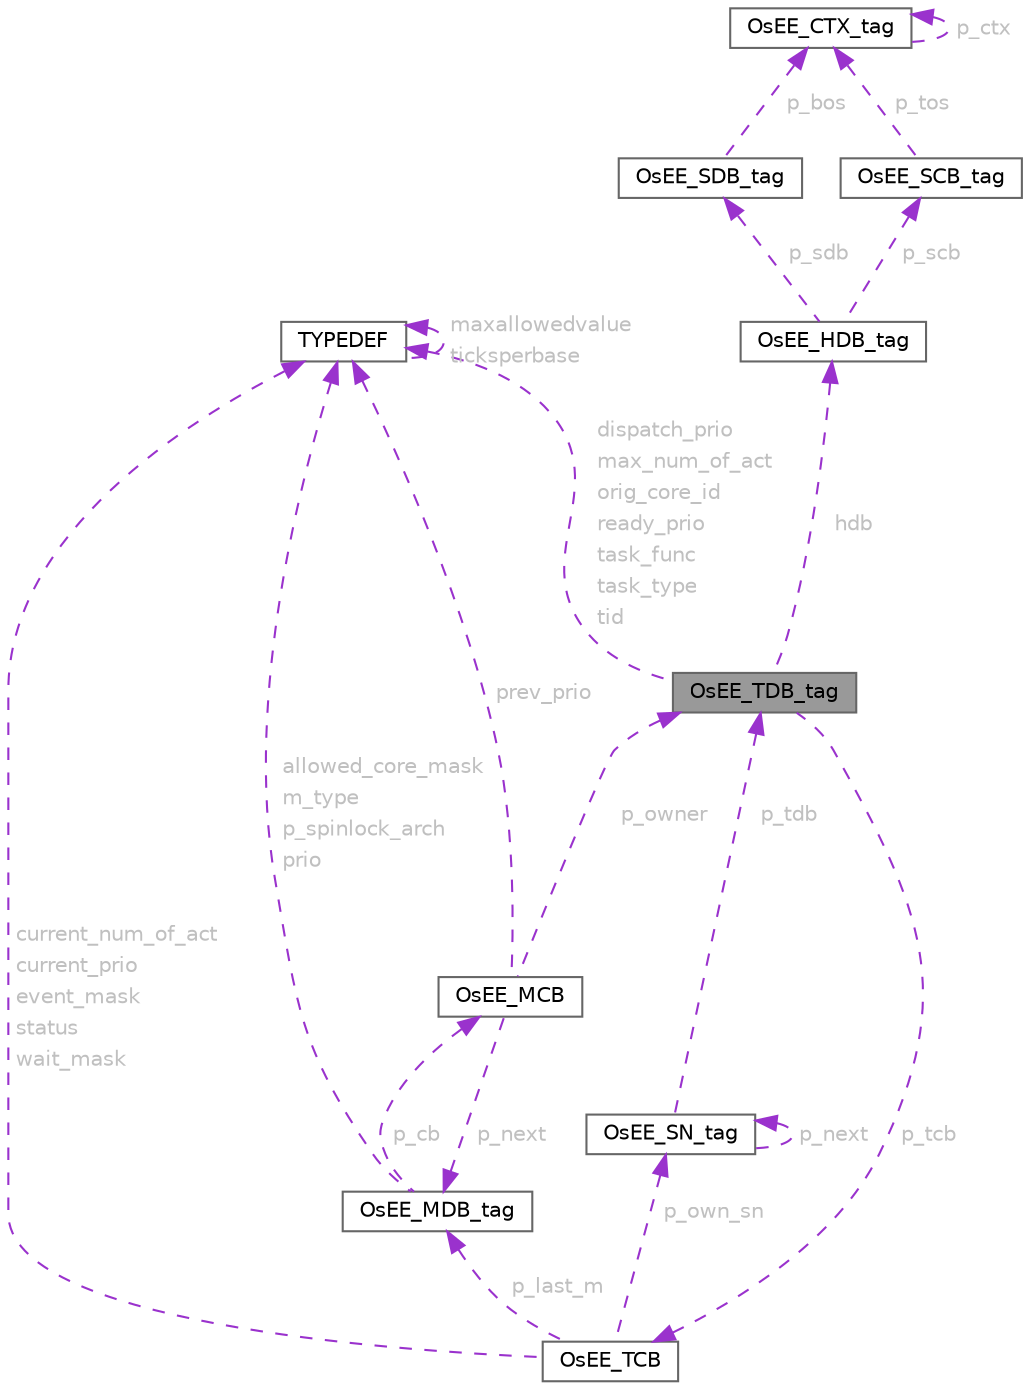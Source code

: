 digraph "OsEE_TDB_tag"
{
 // LATEX_PDF_SIZE
  bgcolor="transparent";
  edge [fontname=Helvetica,fontsize=10,labelfontname=Helvetica,labelfontsize=10];
  node [fontname=Helvetica,fontsize=10,shape=box,height=0.2,width=0.4];
  Node1 [id="Node000001",label="OsEE_TDB_tag",height=0.2,width=0.4,color="gray40", fillcolor="grey60", style="filled", fontcolor="black",tooltip="The Task Descriptor Block."];
  Node2 -> Node1 [id="edge1_Node000001_Node000002",dir="back",color="darkorchid3",style="dashed",tooltip=" ",label=<<TABLE CELLBORDER="0" BORDER="0"><TR><TD VALIGN="top" ALIGN="LEFT" CELLPADDING="1" CELLSPACING="0">hdb</TD></TR>
</TABLE>> ,fontcolor="grey" ];
  Node2 [id="Node000002",label="OsEE_HDB_tag",height=0.2,width=0.4,color="gray40", fillcolor="white", style="filled",URL="$structOsEE__HDB__tag.html",tooltip="HAL (Task) Descriptor block."];
  Node3 -> Node2 [id="edge2_Node000002_Node000003",dir="back",color="darkorchid3",style="dashed",tooltip=" ",label=<<TABLE CELLBORDER="0" BORDER="0"><TR><TD VALIGN="top" ALIGN="LEFT" CELLPADDING="1" CELLSPACING="0">p_sdb</TD></TR>
</TABLE>> ,fontcolor="grey" ];
  Node3 [id="Node000003",label="OsEE_SDB_tag",height=0.2,width=0.4,color="gray40", fillcolor="white", style="filled",URL="$structOsEE__SDB__tag.html",tooltip="Stack Descriptor Block."];
  Node4 -> Node3 [id="edge3_Node000003_Node000004",dir="back",color="darkorchid3",style="dashed",tooltip=" ",label=<<TABLE CELLBORDER="0" BORDER="0"><TR><TD VALIGN="top" ALIGN="LEFT" CELLPADDING="1" CELLSPACING="0">p_bos</TD></TR>
</TABLE>> ,fontcolor="grey" ];
  Node4 [id="Node000004",label="OsEE_CTX_tag",height=0.2,width=0.4,color="gray40", fillcolor="white", style="filled",URL="$structOsEE__CTX__tag.html",tooltip="Context block, storing register values."];
  Node4 -> Node4 [id="edge4_Node000004_Node000004",dir="back",color="darkorchid3",style="dashed",tooltip=" ",label=<<TABLE CELLBORDER="0" BORDER="0"><TR><TD VALIGN="top" ALIGN="LEFT" CELLPADDING="1" CELLSPACING="0">p_ctx</TD></TR>
</TABLE>> ,fontcolor="grey" ];
  Node5 -> Node2 [id="edge5_Node000002_Node000005",dir="back",color="darkorchid3",style="dashed",tooltip=" ",label=<<TABLE CELLBORDER="0" BORDER="0"><TR><TD VALIGN="top" ALIGN="LEFT" CELLPADDING="1" CELLSPACING="0">p_scb</TD></TR>
</TABLE>> ,fontcolor="grey" ];
  Node5 [id="Node000005",label="OsEE_SCB_tag",height=0.2,width=0.4,color="gray40", fillcolor="white", style="filled",URL="$structOsEE__SCB__tag.html",tooltip="Stack Control Block: contains runtime information about the stack."];
  Node4 -> Node5 [id="edge6_Node000005_Node000004",dir="back",color="darkorchid3",style="dashed",tooltip=" ",label=<<TABLE CELLBORDER="0" BORDER="0"><TR><TD VALIGN="top" ALIGN="LEFT" CELLPADDING="1" CELLSPACING="0">p_tos</TD></TR>
</TABLE>> ,fontcolor="grey" ];
  Node6 -> Node1 [id="edge7_Node000001_Node000006",dir="back",color="darkorchid3",style="dashed",tooltip=" ",label=<<TABLE CELLBORDER="0" BORDER="0"><TR><TD VALIGN="top" ALIGN="LEFT" CELLPADDING="1" CELLSPACING="0">p_tcb</TD></TR>
</TABLE>> ,fontcolor="grey" ];
  Node6 [id="Node000006",label="OsEE_TCB",height=0.2,width=0.4,color="gray40", fillcolor="white", style="filled",URL="$structOsEE__TCB.html",tooltip="The Task Control Block."];
  Node7 -> Node6 [id="edge8_Node000006_Node000007",dir="back",color="darkorchid3",style="dashed",tooltip=" ",label=<<TABLE CELLBORDER="0" BORDER="0"><TR><TD VALIGN="top" ALIGN="LEFT" CELLPADDING="1" CELLSPACING="0">current_num_of_act</TD></TR>
<TR><TD VALIGN="top" ALIGN="LEFT" CELLPADDING="1" CELLSPACING="0">current_prio</TD></TR>
<TR><TD VALIGN="top" ALIGN="LEFT" CELLPADDING="1" CELLSPACING="0">event_mask</TD></TR>
<TR><TD VALIGN="top" ALIGN="LEFT" CELLPADDING="1" CELLSPACING="0">status</TD></TR>
<TR><TD VALIGN="top" ALIGN="LEFT" CELLPADDING="1" CELLSPACING="0">wait_mask</TD></TR>
</TABLE>> ,fontcolor="grey" ];
  Node7 [id="Node000007",label="TYPEDEF",height=0.2,width=0.4,color="gray40", fillcolor="white", style="filled",URL="$structTYPEDEF.html",tooltip="The AlarmBaseType stores information about a counter."];
  Node7 -> Node7 [id="edge9_Node000007_Node000007",dir="back",color="darkorchid3",style="dashed",tooltip=" ",label=<<TABLE CELLBORDER="0" BORDER="0"><TR><TD VALIGN="top" ALIGN="LEFT" CELLPADDING="1" CELLSPACING="0">maxallowedvalue</TD></TR>
<TR><TD VALIGN="top" ALIGN="LEFT" CELLPADDING="1" CELLSPACING="0">ticksperbase</TD></TR>
</TABLE>> ,fontcolor="grey" ];
  Node8 -> Node6 [id="edge10_Node000006_Node000008",dir="back",color="darkorchid3",style="dashed",tooltip=" ",label=<<TABLE CELLBORDER="0" BORDER="0"><TR><TD VALIGN="top" ALIGN="LEFT" CELLPADDING="1" CELLSPACING="0">p_last_m</TD></TR>
</TABLE>> ,fontcolor="grey" ];
  Node8 [id="Node000008",label="OsEE_MDB_tag",height=0.2,width=0.4,color="gray40", fillcolor="white", style="filled",URL="$structOsEE__MDB__tag.html",tooltip="Mutual exclusion descriptor block."];
  Node9 -> Node8 [id="edge11_Node000008_Node000009",dir="back",color="darkorchid3",style="dashed",tooltip=" ",label=<<TABLE CELLBORDER="0" BORDER="0"><TR><TD VALIGN="top" ALIGN="LEFT" CELLPADDING="1" CELLSPACING="0">p_cb</TD></TR>
</TABLE>> ,fontcolor="grey" ];
  Node9 [id="Node000009",label="OsEE_MCB",height=0.2,width=0.4,color="gray40", fillcolor="white", style="filled",URL="$structOsEE__MCB.html",tooltip="Mutual exclusion control block."];
  Node8 -> Node9 [id="edge12_Node000009_Node000008",dir="back",color="darkorchid3",style="dashed",tooltip=" ",label=<<TABLE CELLBORDER="0" BORDER="0"><TR><TD VALIGN="top" ALIGN="LEFT" CELLPADDING="1" CELLSPACING="0">p_next</TD></TR>
</TABLE>> ,fontcolor="grey" ];
  Node7 -> Node9 [id="edge13_Node000009_Node000007",dir="back",color="darkorchid3",style="dashed",tooltip=" ",label=<<TABLE CELLBORDER="0" BORDER="0"><TR><TD VALIGN="top" ALIGN="LEFT" CELLPADDING="1" CELLSPACING="0">prev_prio</TD></TR>
</TABLE>> ,fontcolor="grey" ];
  Node1 -> Node9 [id="edge14_Node000009_Node000001",dir="back",color="darkorchid3",style="dashed",tooltip=" ",label=<<TABLE CELLBORDER="0" BORDER="0"><TR><TD VALIGN="top" ALIGN="LEFT" CELLPADDING="1" CELLSPACING="0">p_owner</TD></TR>
</TABLE>> ,fontcolor="grey" ];
  Node7 -> Node8 [id="edge15_Node000008_Node000007",dir="back",color="darkorchid3",style="dashed",tooltip=" ",label=<<TABLE CELLBORDER="0" BORDER="0"><TR><TD VALIGN="top" ALIGN="LEFT" CELLPADDING="1" CELLSPACING="0">allowed_core_mask</TD></TR>
<TR><TD VALIGN="top" ALIGN="LEFT" CELLPADDING="1" CELLSPACING="0">m_type</TD></TR>
<TR><TD VALIGN="top" ALIGN="LEFT" CELLPADDING="1" CELLSPACING="0">p_spinlock_arch</TD></TR>
<TR><TD VALIGN="top" ALIGN="LEFT" CELLPADDING="1" CELLSPACING="0">prio</TD></TR>
</TABLE>> ,fontcolor="grey" ];
  Node10 -> Node6 [id="edge16_Node000006_Node000010",dir="back",color="darkorchid3",style="dashed",tooltip=" ",label=<<TABLE CELLBORDER="0" BORDER="0"><TR><TD VALIGN="top" ALIGN="LEFT" CELLPADDING="1" CELLSPACING="0">p_own_sn</TD></TR>
</TABLE>> ,fontcolor="grey" ];
  Node10 [id="Node000010",label="OsEE_SN_tag",height=0.2,width=0.4,color="gray40", fillcolor="white", style="filled",URL="$structOsEE__SN__tag.html",tooltip="Scheduler node data structure."];
  Node10 -> Node10 [id="edge17_Node000010_Node000010",dir="back",color="darkorchid3",style="dashed",tooltip=" ",label=<<TABLE CELLBORDER="0" BORDER="0"><TR><TD VALIGN="top" ALIGN="LEFT" CELLPADDING="1" CELLSPACING="0">p_next</TD></TR>
</TABLE>> ,fontcolor="grey" ];
  Node1 -> Node10 [id="edge18_Node000010_Node000001",dir="back",color="darkorchid3",style="dashed",tooltip=" ",label=<<TABLE CELLBORDER="0" BORDER="0"><TR><TD VALIGN="top" ALIGN="LEFT" CELLPADDING="1" CELLSPACING="0">p_tdb</TD></TR>
</TABLE>> ,fontcolor="grey" ];
  Node7 -> Node1 [id="edge19_Node000001_Node000007",dir="back",color="darkorchid3",style="dashed",tooltip=" ",label=<<TABLE CELLBORDER="0" BORDER="0"><TR><TD VALIGN="top" ALIGN="LEFT" CELLPADDING="1" CELLSPACING="0">dispatch_prio</TD></TR>
<TR><TD VALIGN="top" ALIGN="LEFT" CELLPADDING="1" CELLSPACING="0">max_num_of_act</TD></TR>
<TR><TD VALIGN="top" ALIGN="LEFT" CELLPADDING="1" CELLSPACING="0">orig_core_id</TD></TR>
<TR><TD VALIGN="top" ALIGN="LEFT" CELLPADDING="1" CELLSPACING="0">ready_prio</TD></TR>
<TR><TD VALIGN="top" ALIGN="LEFT" CELLPADDING="1" CELLSPACING="0">task_func</TD></TR>
<TR><TD VALIGN="top" ALIGN="LEFT" CELLPADDING="1" CELLSPACING="0">task_type</TD></TR>
<TR><TD VALIGN="top" ALIGN="LEFT" CELLPADDING="1" CELLSPACING="0">tid</TD></TR>
</TABLE>> ,fontcolor="grey" ];
}
